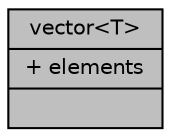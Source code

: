 digraph "vector&lt;T&gt;"
{
 // INTERACTIVE_SVG=YES
  bgcolor="transparent";
  edge [fontname="Helvetica",fontsize="10",labelfontname="Helvetica",labelfontsize="10"];
  node [fontname="Helvetica",fontsize="10",shape=record];
  Node1 [label="{vector\<T\>\n|+ elements\l|}",height=0.2,width=0.4,color="black", fillcolor="grey75", style="filled", fontcolor="black"];
}
